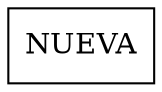 digraph dibujo{
graph [ordering="out"];rankdir=TB;
node [shape = box];
NodoNUEVA [label = "NUEVA"];
}
